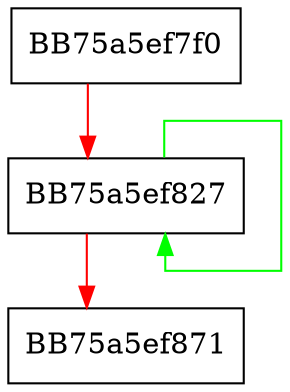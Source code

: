 digraph MpGetVersionEx {
  node [shape="box"];
  graph [splines=ortho];
  BB75a5ef7f0 -> BB75a5ef827 [color="red"];
  BB75a5ef827 -> BB75a5ef827 [color="green"];
  BB75a5ef827 -> BB75a5ef871 [color="red"];
}